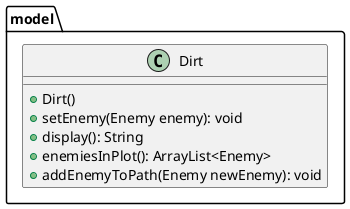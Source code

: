 @startuml
'https://plantuml.com/class-diagram

package model {
    class Dirt {
        + Dirt()
        + setEnemy(Enemy enemy): void
        + display(): String
        + enemiesInPlot(): ArrayList<Enemy>
        + addEnemyToPath(Enemy newEnemy): void
    }
}

@enduml